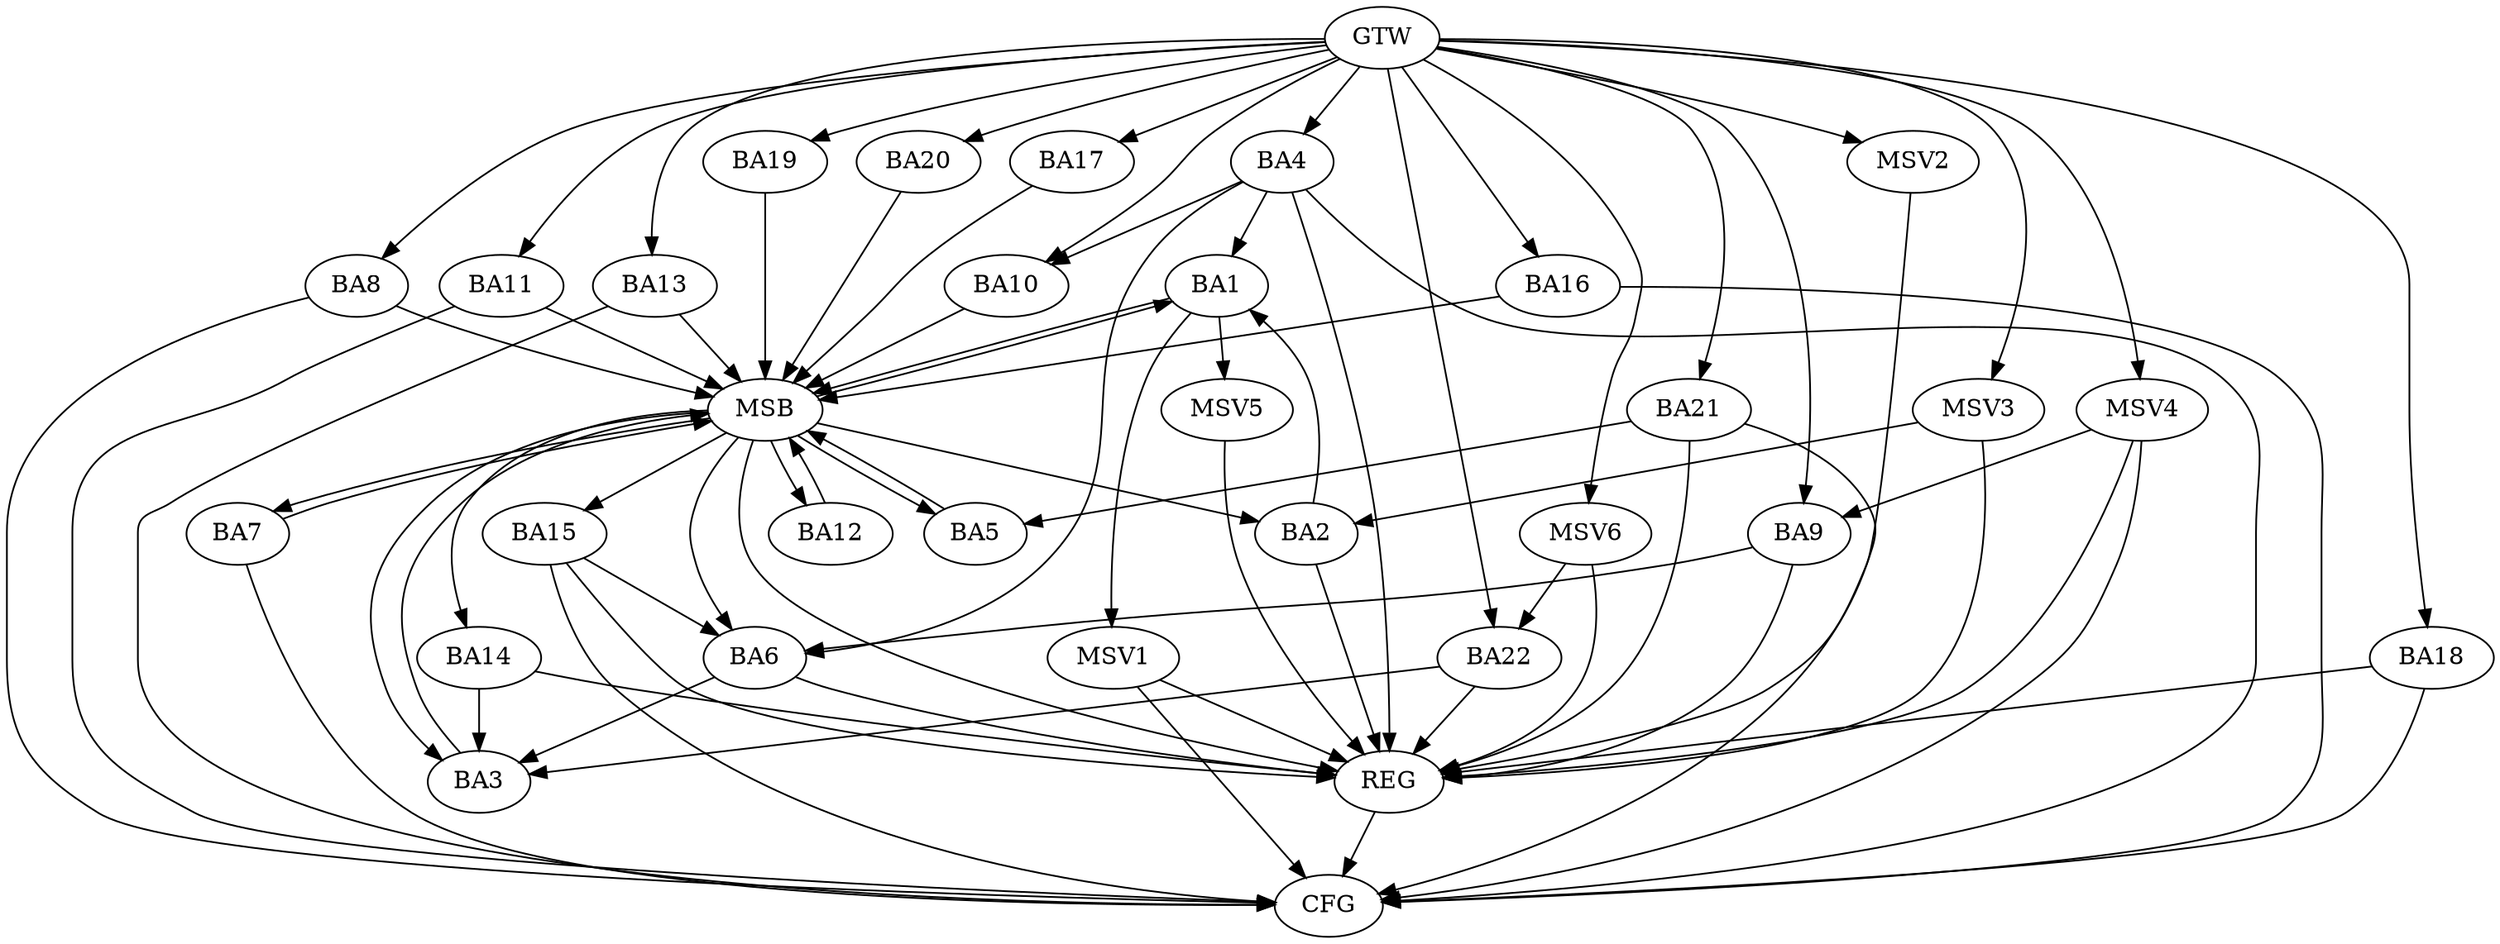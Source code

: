 strict digraph G {
  BA1 [ label="BA1" ];
  BA2 [ label="BA2" ];
  BA3 [ label="BA3" ];
  BA4 [ label="BA4" ];
  BA5 [ label="BA5" ];
  BA6 [ label="BA6" ];
  BA7 [ label="BA7" ];
  BA8 [ label="BA8" ];
  BA9 [ label="BA9" ];
  BA10 [ label="BA10" ];
  BA11 [ label="BA11" ];
  BA12 [ label="BA12" ];
  BA13 [ label="BA13" ];
  BA14 [ label="BA14" ];
  BA15 [ label="BA15" ];
  BA16 [ label="BA16" ];
  BA17 [ label="BA17" ];
  BA18 [ label="BA18" ];
  BA19 [ label="BA19" ];
  BA20 [ label="BA20" ];
  BA21 [ label="BA21" ];
  BA22 [ label="BA22" ];
  GTW [ label="GTW" ];
  REG [ label="REG" ];
  MSB [ label="MSB" ];
  CFG [ label="CFG" ];
  MSV1 [ label="MSV1" ];
  MSV2 [ label="MSV2" ];
  MSV3 [ label="MSV3" ];
  MSV4 [ label="MSV4" ];
  MSV5 [ label="MSV5" ];
  MSV6 [ label="MSV6" ];
  BA2 -> BA1;
  BA4 -> BA1;
  BA6 -> BA3;
  BA9 -> BA6;
  BA14 -> BA3;
  BA15 -> BA6;
  BA21 -> BA5;
  BA22 -> BA3;
  GTW -> BA4;
  GTW -> BA8;
  GTW -> BA9;
  GTW -> BA10;
  GTW -> BA11;
  GTW -> BA13;
  GTW -> BA16;
  GTW -> BA17;
  GTW -> BA18;
  GTW -> BA19;
  GTW -> BA20;
  GTW -> BA21;
  GTW -> BA22;
  BA2 -> REG;
  BA4 -> REG;
  BA6 -> REG;
  BA9 -> REG;
  BA14 -> REG;
  BA15 -> REG;
  BA18 -> REG;
  BA21 -> REG;
  BA22 -> REG;
  BA1 -> MSB;
  MSB -> BA2;
  MSB -> REG;
  BA3 -> MSB;
  MSB -> BA1;
  BA5 -> MSB;
  MSB -> BA3;
  BA7 -> MSB;
  MSB -> BA5;
  BA8 -> MSB;
  MSB -> BA6;
  BA10 -> MSB;
  MSB -> BA7;
  BA11 -> MSB;
  BA12 -> MSB;
  BA13 -> MSB;
  BA16 -> MSB;
  BA17 -> MSB;
  MSB -> BA12;
  BA19 -> MSB;
  MSB -> BA15;
  BA20 -> MSB;
  MSB -> BA14;
  BA8 -> CFG;
  BA18 -> CFG;
  BA13 -> CFG;
  BA4 -> CFG;
  BA7 -> CFG;
  BA21 -> CFG;
  BA11 -> CFG;
  BA15 -> CFG;
  BA16 -> CFG;
  REG -> CFG;
  BA4 -> BA6;
  BA4 -> BA10;
  BA1 -> MSV1;
  MSV1 -> REG;
  MSV1 -> CFG;
  GTW -> MSV2;
  MSV2 -> REG;
  MSV3 -> BA2;
  GTW -> MSV3;
  MSV3 -> REG;
  MSV4 -> BA9;
  GTW -> MSV4;
  MSV4 -> REG;
  MSV4 -> CFG;
  BA1 -> MSV5;
  MSV5 -> REG;
  MSV6 -> BA22;
  GTW -> MSV6;
  MSV6 -> REG;
}
